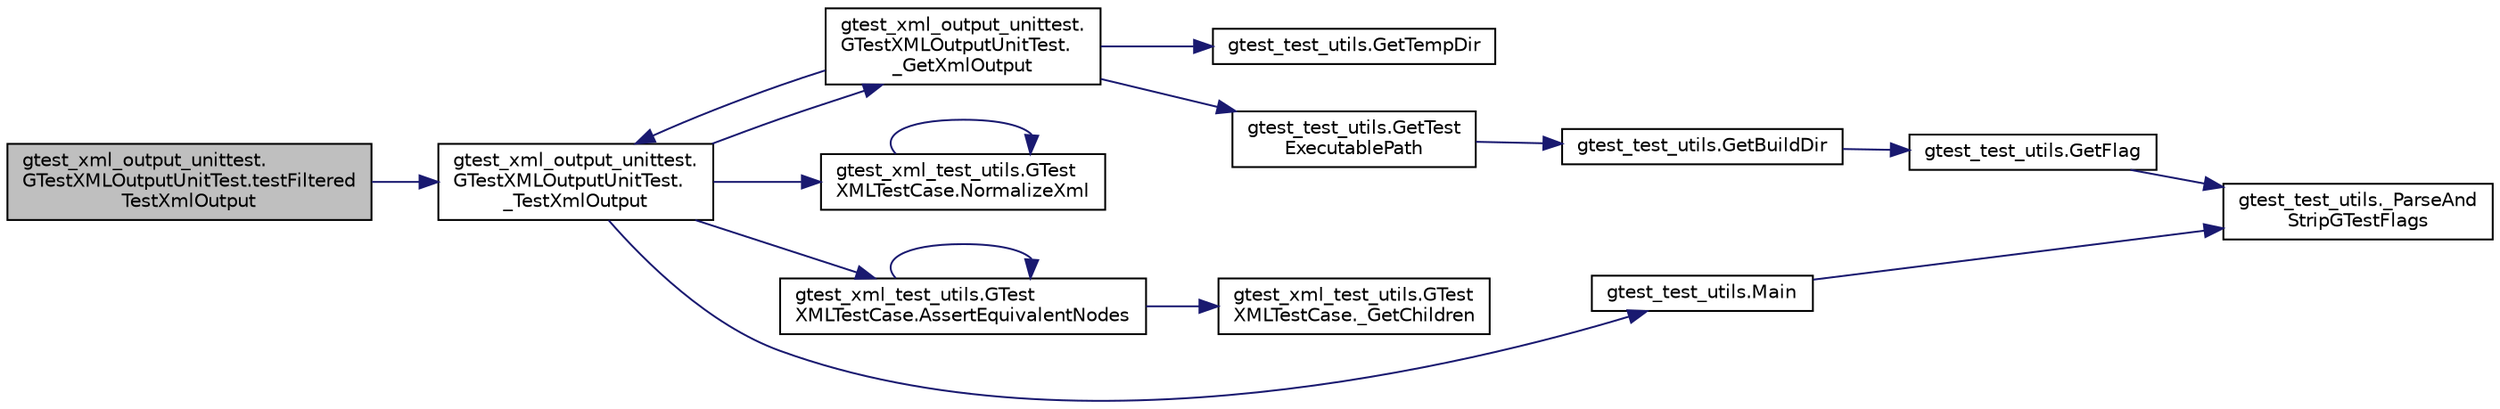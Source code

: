 digraph "gtest_xml_output_unittest.GTestXMLOutputUnitTest.testFilteredTestXmlOutput"
{
  edge [fontname="Helvetica",fontsize="10",labelfontname="Helvetica",labelfontsize="10"];
  node [fontname="Helvetica",fontsize="10",shape=record];
  rankdir="LR";
  Node54 [label="gtest_xml_output_unittest.\lGTestXMLOutputUnitTest.testFiltered\lTestXmlOutput",height=0.2,width=0.4,color="black", fillcolor="grey75", style="filled", fontcolor="black"];
  Node54 -> Node55 [color="midnightblue",fontsize="10",style="solid",fontname="Helvetica"];
  Node55 [label="gtest_xml_output_unittest.\lGTestXMLOutputUnitTest.\l_TestXmlOutput",height=0.2,width=0.4,color="black", fillcolor="white", style="filled",URL="$d7/d74/classgtest__xml__output__unittest_1_1_g_test_x_m_l_output_unit_test.html#aaba02141e77c7469f301b7e73789747f"];
  Node55 -> Node56 [color="midnightblue",fontsize="10",style="solid",fontname="Helvetica"];
  Node56 [label="gtest_xml_output_unittest.\lGTestXMLOutputUnitTest.\l_GetXmlOutput",height=0.2,width=0.4,color="black", fillcolor="white", style="filled",URL="$d7/d74/classgtest__xml__output__unittest_1_1_g_test_x_m_l_output_unit_test.html#a7fecfa249f4175f14457eb34034b7c3b"];
  Node56 -> Node57 [color="midnightblue",fontsize="10",style="solid",fontname="Helvetica"];
  Node57 [label="gtest_test_utils.GetTempDir",height=0.2,width=0.4,color="black", fillcolor="white", style="filled",URL="$d2/d4a/namespacegtest__test__utils.html#a25987e1cd76e93068b2afe6bac909d12"];
  Node56 -> Node58 [color="midnightblue",fontsize="10",style="solid",fontname="Helvetica"];
  Node58 [label="gtest_test_utils.GetTest\lExecutablePath",height=0.2,width=0.4,color="black", fillcolor="white", style="filled",URL="$d2/d4a/namespacegtest__test__utils.html#a89ed3717984a80ffbb7a9c92f71b86a2"];
  Node58 -> Node59 [color="midnightblue",fontsize="10",style="solid",fontname="Helvetica"];
  Node59 [label="gtest_test_utils.GetBuildDir",height=0.2,width=0.4,color="black", fillcolor="white", style="filled",URL="$d2/d4a/namespacegtest__test__utils.html#a1eacd9a471dfa6133028923ea755d22c"];
  Node59 -> Node60 [color="midnightblue",fontsize="10",style="solid",fontname="Helvetica"];
  Node60 [label="gtest_test_utils.GetFlag",height=0.2,width=0.4,color="black", fillcolor="white", style="filled",URL="$d2/d4a/namespacegtest__test__utils.html#a052da74a5e39162480daf3a4d8eff9a6"];
  Node60 -> Node61 [color="midnightblue",fontsize="10",style="solid",fontname="Helvetica"];
  Node61 [label="gtest_test_utils._ParseAnd\lStripGTestFlags",height=0.2,width=0.4,color="black", fillcolor="white", style="filled",URL="$d2/d4a/namespacegtest__test__utils.html#a05ad62af6574fd7e4fa2cc7c952c4f0b"];
  Node56 -> Node55 [color="midnightblue",fontsize="10",style="solid",fontname="Helvetica"];
  Node55 -> Node62 [color="midnightblue",fontsize="10",style="solid",fontname="Helvetica"];
  Node62 [label="gtest_xml_test_utils.GTest\lXMLTestCase.NormalizeXml",height=0.2,width=0.4,color="black", fillcolor="white", style="filled",URL="$d9/daf/classgtest__xml__test__utils_1_1_g_test_x_m_l_test_case.html#ac4823e96c3b5327b25a340a3605447d9"];
  Node62 -> Node62 [color="midnightblue",fontsize="10",style="solid",fontname="Helvetica"];
  Node55 -> Node63 [color="midnightblue",fontsize="10",style="solid",fontname="Helvetica"];
  Node63 [label="gtest_xml_test_utils.GTest\lXMLTestCase.AssertEquivalentNodes",height=0.2,width=0.4,color="black", fillcolor="white", style="filled",URL="$d9/daf/classgtest__xml__test__utils_1_1_g_test_x_m_l_test_case.html#a977273e8863f4f41d121bb5a64b08d32"];
  Node63 -> Node64 [color="midnightblue",fontsize="10",style="solid",fontname="Helvetica"];
  Node64 [label="gtest_xml_test_utils.GTest\lXMLTestCase._GetChildren",height=0.2,width=0.4,color="black", fillcolor="white", style="filled",URL="$d9/daf/classgtest__xml__test__utils_1_1_g_test_x_m_l_test_case.html#a7f487435d29e1b2300af000d36ff4f5e"];
  Node63 -> Node63 [color="midnightblue",fontsize="10",style="solid",fontname="Helvetica"];
  Node55 -> Node65 [color="midnightblue",fontsize="10",style="solid",fontname="Helvetica"];
  Node65 [label="gtest_test_utils.Main",height=0.2,width=0.4,color="black", fillcolor="white", style="filled",URL="$d2/d4a/namespacegtest__test__utils.html#a5361b42d9c6843b5b117ead4d1c58cc5"];
  Node65 -> Node61 [color="midnightblue",fontsize="10",style="solid",fontname="Helvetica"];
}
